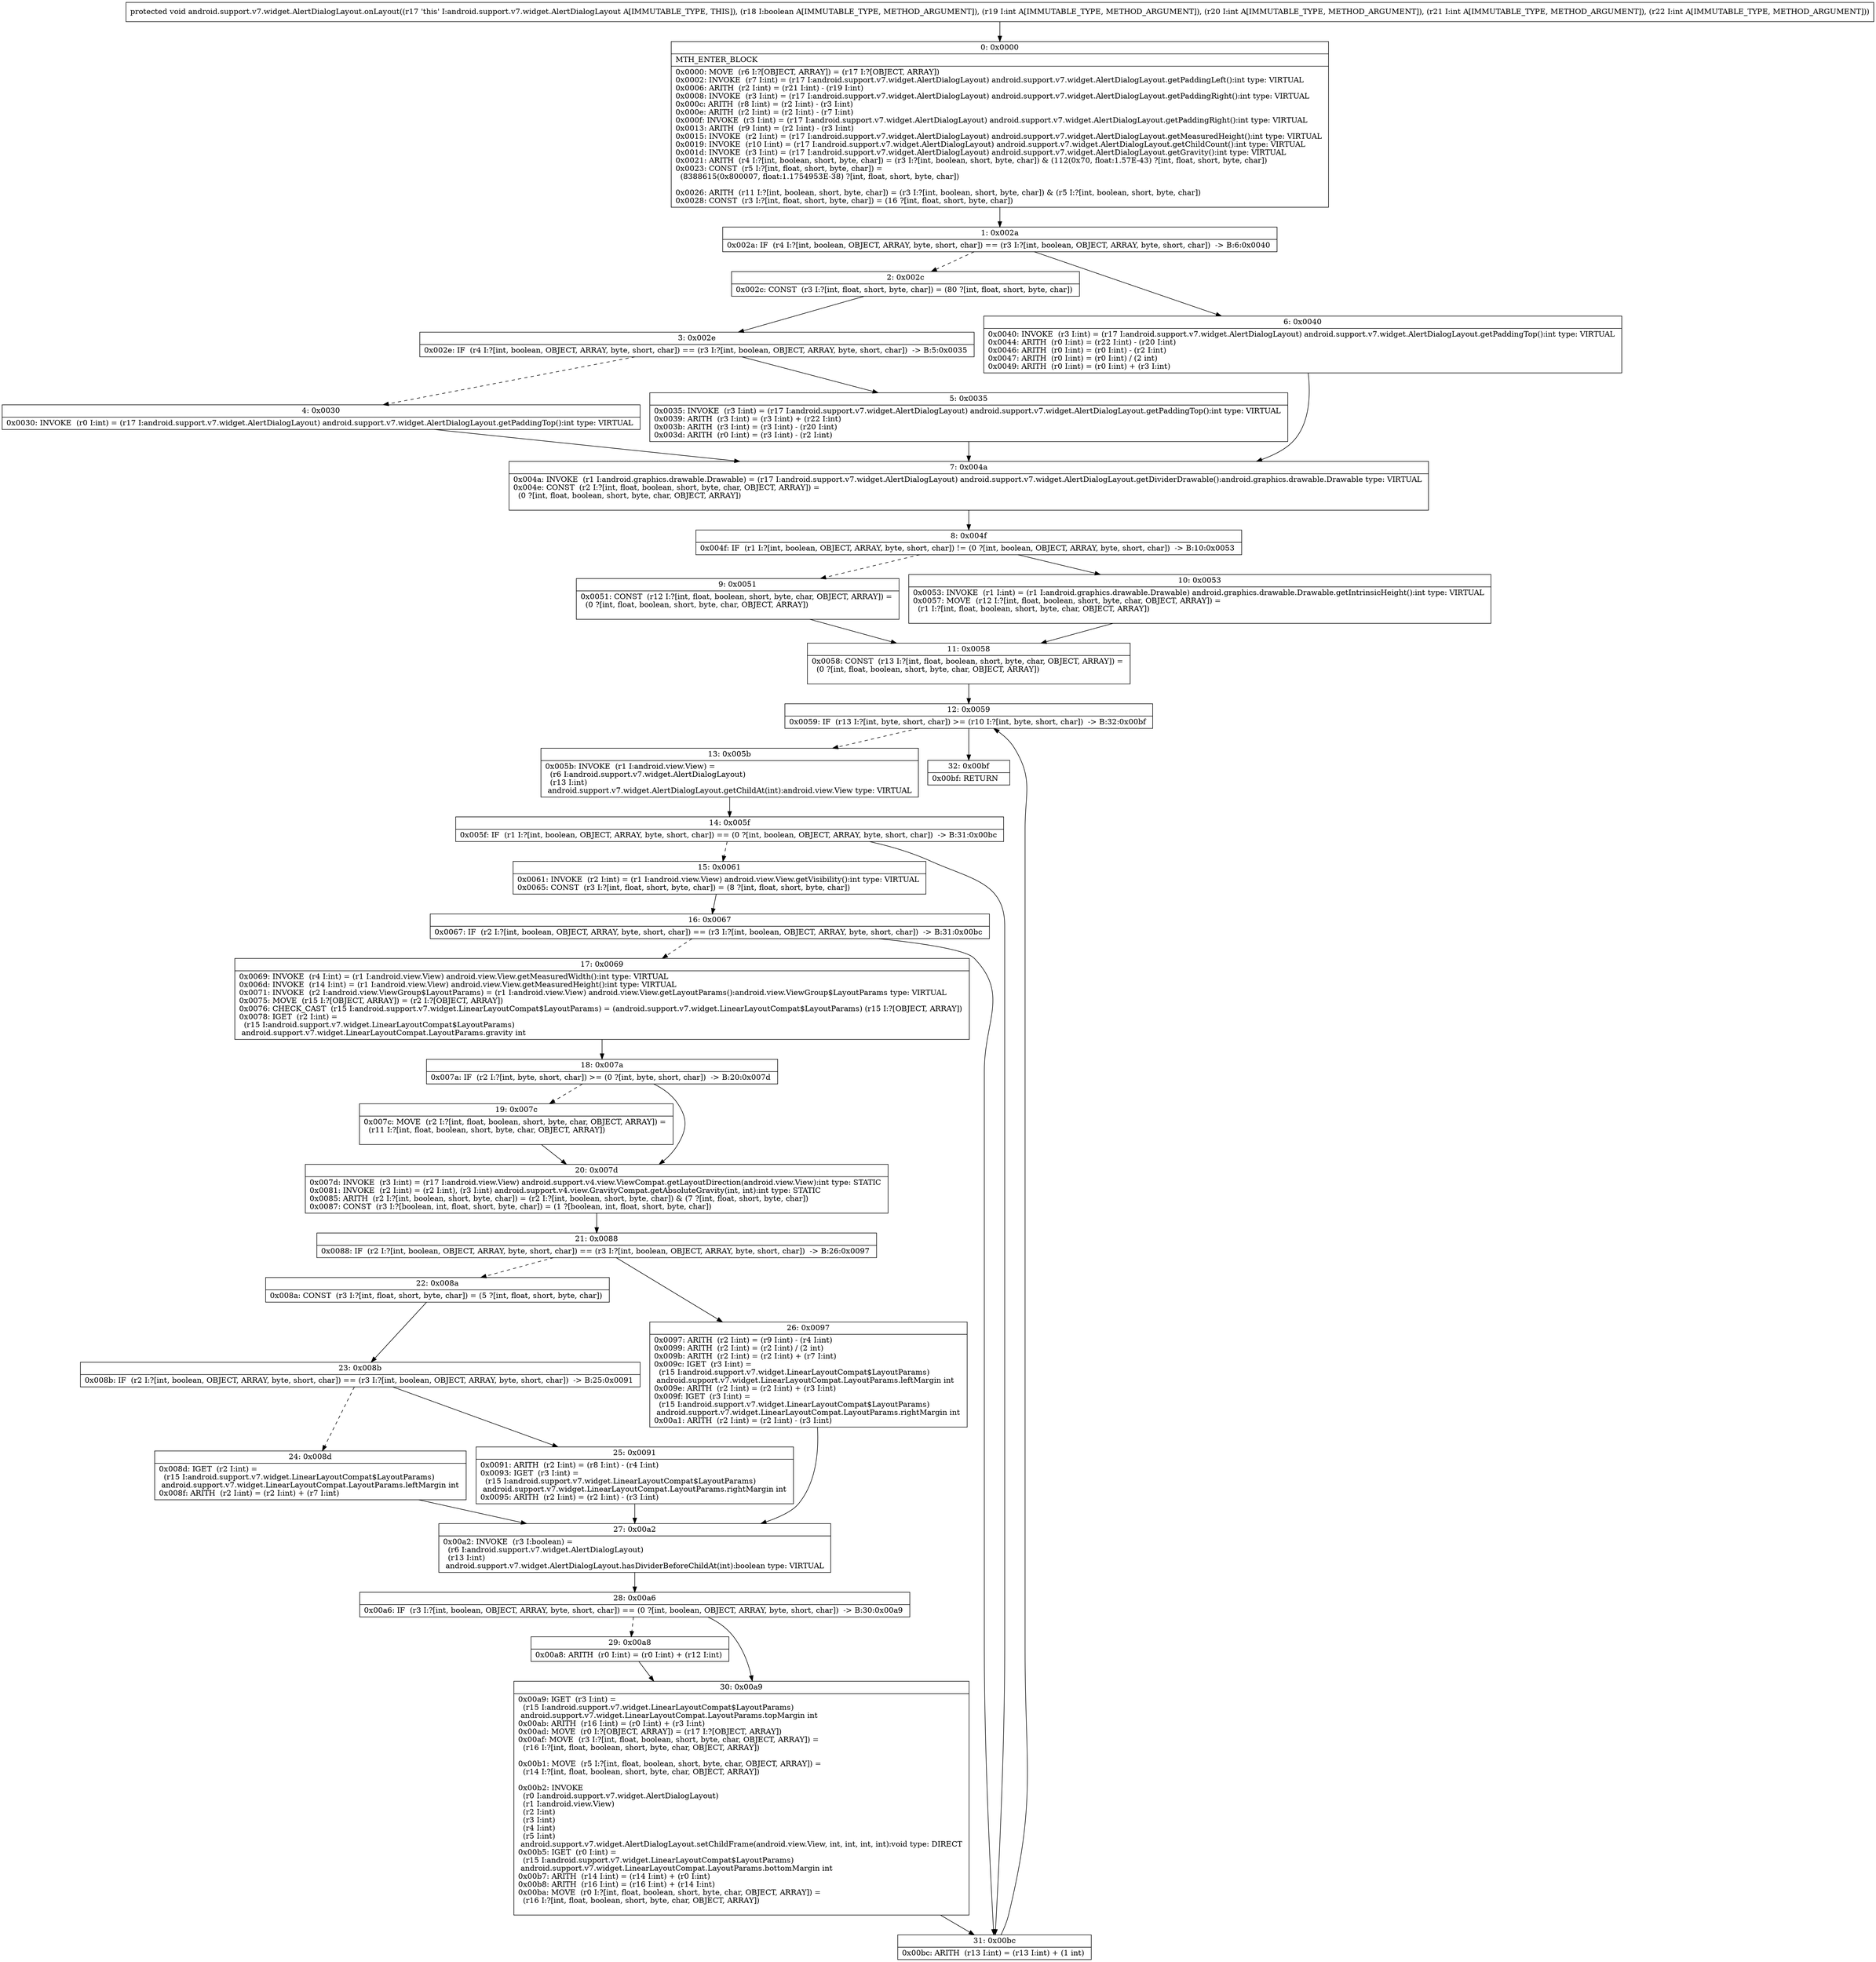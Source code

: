 digraph "CFG forandroid.support.v7.widget.AlertDialogLayout.onLayout(ZIIII)V" {
Node_0 [shape=record,label="{0\:\ 0x0000|MTH_ENTER_BLOCK\l|0x0000: MOVE  (r6 I:?[OBJECT, ARRAY]) = (r17 I:?[OBJECT, ARRAY]) \l0x0002: INVOKE  (r7 I:int) = (r17 I:android.support.v7.widget.AlertDialogLayout) android.support.v7.widget.AlertDialogLayout.getPaddingLeft():int type: VIRTUAL \l0x0006: ARITH  (r2 I:int) = (r21 I:int) \- (r19 I:int) \l0x0008: INVOKE  (r3 I:int) = (r17 I:android.support.v7.widget.AlertDialogLayout) android.support.v7.widget.AlertDialogLayout.getPaddingRight():int type: VIRTUAL \l0x000c: ARITH  (r8 I:int) = (r2 I:int) \- (r3 I:int) \l0x000e: ARITH  (r2 I:int) = (r2 I:int) \- (r7 I:int) \l0x000f: INVOKE  (r3 I:int) = (r17 I:android.support.v7.widget.AlertDialogLayout) android.support.v7.widget.AlertDialogLayout.getPaddingRight():int type: VIRTUAL \l0x0013: ARITH  (r9 I:int) = (r2 I:int) \- (r3 I:int) \l0x0015: INVOKE  (r2 I:int) = (r17 I:android.support.v7.widget.AlertDialogLayout) android.support.v7.widget.AlertDialogLayout.getMeasuredHeight():int type: VIRTUAL \l0x0019: INVOKE  (r10 I:int) = (r17 I:android.support.v7.widget.AlertDialogLayout) android.support.v7.widget.AlertDialogLayout.getChildCount():int type: VIRTUAL \l0x001d: INVOKE  (r3 I:int) = (r17 I:android.support.v7.widget.AlertDialogLayout) android.support.v7.widget.AlertDialogLayout.getGravity():int type: VIRTUAL \l0x0021: ARITH  (r4 I:?[int, boolean, short, byte, char]) = (r3 I:?[int, boolean, short, byte, char]) & (112(0x70, float:1.57E\-43) ?[int, float, short, byte, char]) \l0x0023: CONST  (r5 I:?[int, float, short, byte, char]) = \l  (8388615(0x800007, float:1.1754953E\-38) ?[int, float, short, byte, char])\l \l0x0026: ARITH  (r11 I:?[int, boolean, short, byte, char]) = (r3 I:?[int, boolean, short, byte, char]) & (r5 I:?[int, boolean, short, byte, char]) \l0x0028: CONST  (r3 I:?[int, float, short, byte, char]) = (16 ?[int, float, short, byte, char]) \l}"];
Node_1 [shape=record,label="{1\:\ 0x002a|0x002a: IF  (r4 I:?[int, boolean, OBJECT, ARRAY, byte, short, char]) == (r3 I:?[int, boolean, OBJECT, ARRAY, byte, short, char])  \-\> B:6:0x0040 \l}"];
Node_2 [shape=record,label="{2\:\ 0x002c|0x002c: CONST  (r3 I:?[int, float, short, byte, char]) = (80 ?[int, float, short, byte, char]) \l}"];
Node_3 [shape=record,label="{3\:\ 0x002e|0x002e: IF  (r4 I:?[int, boolean, OBJECT, ARRAY, byte, short, char]) == (r3 I:?[int, boolean, OBJECT, ARRAY, byte, short, char])  \-\> B:5:0x0035 \l}"];
Node_4 [shape=record,label="{4\:\ 0x0030|0x0030: INVOKE  (r0 I:int) = (r17 I:android.support.v7.widget.AlertDialogLayout) android.support.v7.widget.AlertDialogLayout.getPaddingTop():int type: VIRTUAL \l}"];
Node_5 [shape=record,label="{5\:\ 0x0035|0x0035: INVOKE  (r3 I:int) = (r17 I:android.support.v7.widget.AlertDialogLayout) android.support.v7.widget.AlertDialogLayout.getPaddingTop():int type: VIRTUAL \l0x0039: ARITH  (r3 I:int) = (r3 I:int) + (r22 I:int) \l0x003b: ARITH  (r3 I:int) = (r3 I:int) \- (r20 I:int) \l0x003d: ARITH  (r0 I:int) = (r3 I:int) \- (r2 I:int) \l}"];
Node_6 [shape=record,label="{6\:\ 0x0040|0x0040: INVOKE  (r3 I:int) = (r17 I:android.support.v7.widget.AlertDialogLayout) android.support.v7.widget.AlertDialogLayout.getPaddingTop():int type: VIRTUAL \l0x0044: ARITH  (r0 I:int) = (r22 I:int) \- (r20 I:int) \l0x0046: ARITH  (r0 I:int) = (r0 I:int) \- (r2 I:int) \l0x0047: ARITH  (r0 I:int) = (r0 I:int) \/ (2 int) \l0x0049: ARITH  (r0 I:int) = (r0 I:int) + (r3 I:int) \l}"];
Node_7 [shape=record,label="{7\:\ 0x004a|0x004a: INVOKE  (r1 I:android.graphics.drawable.Drawable) = (r17 I:android.support.v7.widget.AlertDialogLayout) android.support.v7.widget.AlertDialogLayout.getDividerDrawable():android.graphics.drawable.Drawable type: VIRTUAL \l0x004e: CONST  (r2 I:?[int, float, boolean, short, byte, char, OBJECT, ARRAY]) = \l  (0 ?[int, float, boolean, short, byte, char, OBJECT, ARRAY])\l \l}"];
Node_8 [shape=record,label="{8\:\ 0x004f|0x004f: IF  (r1 I:?[int, boolean, OBJECT, ARRAY, byte, short, char]) != (0 ?[int, boolean, OBJECT, ARRAY, byte, short, char])  \-\> B:10:0x0053 \l}"];
Node_9 [shape=record,label="{9\:\ 0x0051|0x0051: CONST  (r12 I:?[int, float, boolean, short, byte, char, OBJECT, ARRAY]) = \l  (0 ?[int, float, boolean, short, byte, char, OBJECT, ARRAY])\l \l}"];
Node_10 [shape=record,label="{10\:\ 0x0053|0x0053: INVOKE  (r1 I:int) = (r1 I:android.graphics.drawable.Drawable) android.graphics.drawable.Drawable.getIntrinsicHeight():int type: VIRTUAL \l0x0057: MOVE  (r12 I:?[int, float, boolean, short, byte, char, OBJECT, ARRAY]) = \l  (r1 I:?[int, float, boolean, short, byte, char, OBJECT, ARRAY])\l \l}"];
Node_11 [shape=record,label="{11\:\ 0x0058|0x0058: CONST  (r13 I:?[int, float, boolean, short, byte, char, OBJECT, ARRAY]) = \l  (0 ?[int, float, boolean, short, byte, char, OBJECT, ARRAY])\l \l}"];
Node_12 [shape=record,label="{12\:\ 0x0059|0x0059: IF  (r13 I:?[int, byte, short, char]) \>= (r10 I:?[int, byte, short, char])  \-\> B:32:0x00bf \l}"];
Node_13 [shape=record,label="{13\:\ 0x005b|0x005b: INVOKE  (r1 I:android.view.View) = \l  (r6 I:android.support.v7.widget.AlertDialogLayout)\l  (r13 I:int)\l android.support.v7.widget.AlertDialogLayout.getChildAt(int):android.view.View type: VIRTUAL \l}"];
Node_14 [shape=record,label="{14\:\ 0x005f|0x005f: IF  (r1 I:?[int, boolean, OBJECT, ARRAY, byte, short, char]) == (0 ?[int, boolean, OBJECT, ARRAY, byte, short, char])  \-\> B:31:0x00bc \l}"];
Node_15 [shape=record,label="{15\:\ 0x0061|0x0061: INVOKE  (r2 I:int) = (r1 I:android.view.View) android.view.View.getVisibility():int type: VIRTUAL \l0x0065: CONST  (r3 I:?[int, float, short, byte, char]) = (8 ?[int, float, short, byte, char]) \l}"];
Node_16 [shape=record,label="{16\:\ 0x0067|0x0067: IF  (r2 I:?[int, boolean, OBJECT, ARRAY, byte, short, char]) == (r3 I:?[int, boolean, OBJECT, ARRAY, byte, short, char])  \-\> B:31:0x00bc \l}"];
Node_17 [shape=record,label="{17\:\ 0x0069|0x0069: INVOKE  (r4 I:int) = (r1 I:android.view.View) android.view.View.getMeasuredWidth():int type: VIRTUAL \l0x006d: INVOKE  (r14 I:int) = (r1 I:android.view.View) android.view.View.getMeasuredHeight():int type: VIRTUAL \l0x0071: INVOKE  (r2 I:android.view.ViewGroup$LayoutParams) = (r1 I:android.view.View) android.view.View.getLayoutParams():android.view.ViewGroup$LayoutParams type: VIRTUAL \l0x0075: MOVE  (r15 I:?[OBJECT, ARRAY]) = (r2 I:?[OBJECT, ARRAY]) \l0x0076: CHECK_CAST  (r15 I:android.support.v7.widget.LinearLayoutCompat$LayoutParams) = (android.support.v7.widget.LinearLayoutCompat$LayoutParams) (r15 I:?[OBJECT, ARRAY]) \l0x0078: IGET  (r2 I:int) = \l  (r15 I:android.support.v7.widget.LinearLayoutCompat$LayoutParams)\l android.support.v7.widget.LinearLayoutCompat.LayoutParams.gravity int \l}"];
Node_18 [shape=record,label="{18\:\ 0x007a|0x007a: IF  (r2 I:?[int, byte, short, char]) \>= (0 ?[int, byte, short, char])  \-\> B:20:0x007d \l}"];
Node_19 [shape=record,label="{19\:\ 0x007c|0x007c: MOVE  (r2 I:?[int, float, boolean, short, byte, char, OBJECT, ARRAY]) = \l  (r11 I:?[int, float, boolean, short, byte, char, OBJECT, ARRAY])\l \l}"];
Node_20 [shape=record,label="{20\:\ 0x007d|0x007d: INVOKE  (r3 I:int) = (r17 I:android.view.View) android.support.v4.view.ViewCompat.getLayoutDirection(android.view.View):int type: STATIC \l0x0081: INVOKE  (r2 I:int) = (r2 I:int), (r3 I:int) android.support.v4.view.GravityCompat.getAbsoluteGravity(int, int):int type: STATIC \l0x0085: ARITH  (r2 I:?[int, boolean, short, byte, char]) = (r2 I:?[int, boolean, short, byte, char]) & (7 ?[int, float, short, byte, char]) \l0x0087: CONST  (r3 I:?[boolean, int, float, short, byte, char]) = (1 ?[boolean, int, float, short, byte, char]) \l}"];
Node_21 [shape=record,label="{21\:\ 0x0088|0x0088: IF  (r2 I:?[int, boolean, OBJECT, ARRAY, byte, short, char]) == (r3 I:?[int, boolean, OBJECT, ARRAY, byte, short, char])  \-\> B:26:0x0097 \l}"];
Node_22 [shape=record,label="{22\:\ 0x008a|0x008a: CONST  (r3 I:?[int, float, short, byte, char]) = (5 ?[int, float, short, byte, char]) \l}"];
Node_23 [shape=record,label="{23\:\ 0x008b|0x008b: IF  (r2 I:?[int, boolean, OBJECT, ARRAY, byte, short, char]) == (r3 I:?[int, boolean, OBJECT, ARRAY, byte, short, char])  \-\> B:25:0x0091 \l}"];
Node_24 [shape=record,label="{24\:\ 0x008d|0x008d: IGET  (r2 I:int) = \l  (r15 I:android.support.v7.widget.LinearLayoutCompat$LayoutParams)\l android.support.v7.widget.LinearLayoutCompat.LayoutParams.leftMargin int \l0x008f: ARITH  (r2 I:int) = (r2 I:int) + (r7 I:int) \l}"];
Node_25 [shape=record,label="{25\:\ 0x0091|0x0091: ARITH  (r2 I:int) = (r8 I:int) \- (r4 I:int) \l0x0093: IGET  (r3 I:int) = \l  (r15 I:android.support.v7.widget.LinearLayoutCompat$LayoutParams)\l android.support.v7.widget.LinearLayoutCompat.LayoutParams.rightMargin int \l0x0095: ARITH  (r2 I:int) = (r2 I:int) \- (r3 I:int) \l}"];
Node_26 [shape=record,label="{26\:\ 0x0097|0x0097: ARITH  (r2 I:int) = (r9 I:int) \- (r4 I:int) \l0x0099: ARITH  (r2 I:int) = (r2 I:int) \/ (2 int) \l0x009b: ARITH  (r2 I:int) = (r2 I:int) + (r7 I:int) \l0x009c: IGET  (r3 I:int) = \l  (r15 I:android.support.v7.widget.LinearLayoutCompat$LayoutParams)\l android.support.v7.widget.LinearLayoutCompat.LayoutParams.leftMargin int \l0x009e: ARITH  (r2 I:int) = (r2 I:int) + (r3 I:int) \l0x009f: IGET  (r3 I:int) = \l  (r15 I:android.support.v7.widget.LinearLayoutCompat$LayoutParams)\l android.support.v7.widget.LinearLayoutCompat.LayoutParams.rightMargin int \l0x00a1: ARITH  (r2 I:int) = (r2 I:int) \- (r3 I:int) \l}"];
Node_27 [shape=record,label="{27\:\ 0x00a2|0x00a2: INVOKE  (r3 I:boolean) = \l  (r6 I:android.support.v7.widget.AlertDialogLayout)\l  (r13 I:int)\l android.support.v7.widget.AlertDialogLayout.hasDividerBeforeChildAt(int):boolean type: VIRTUAL \l}"];
Node_28 [shape=record,label="{28\:\ 0x00a6|0x00a6: IF  (r3 I:?[int, boolean, OBJECT, ARRAY, byte, short, char]) == (0 ?[int, boolean, OBJECT, ARRAY, byte, short, char])  \-\> B:30:0x00a9 \l}"];
Node_29 [shape=record,label="{29\:\ 0x00a8|0x00a8: ARITH  (r0 I:int) = (r0 I:int) + (r12 I:int) \l}"];
Node_30 [shape=record,label="{30\:\ 0x00a9|0x00a9: IGET  (r3 I:int) = \l  (r15 I:android.support.v7.widget.LinearLayoutCompat$LayoutParams)\l android.support.v7.widget.LinearLayoutCompat.LayoutParams.topMargin int \l0x00ab: ARITH  (r16 I:int) = (r0 I:int) + (r3 I:int) \l0x00ad: MOVE  (r0 I:?[OBJECT, ARRAY]) = (r17 I:?[OBJECT, ARRAY]) \l0x00af: MOVE  (r3 I:?[int, float, boolean, short, byte, char, OBJECT, ARRAY]) = \l  (r16 I:?[int, float, boolean, short, byte, char, OBJECT, ARRAY])\l \l0x00b1: MOVE  (r5 I:?[int, float, boolean, short, byte, char, OBJECT, ARRAY]) = \l  (r14 I:?[int, float, boolean, short, byte, char, OBJECT, ARRAY])\l \l0x00b2: INVOKE  \l  (r0 I:android.support.v7.widget.AlertDialogLayout)\l  (r1 I:android.view.View)\l  (r2 I:int)\l  (r3 I:int)\l  (r4 I:int)\l  (r5 I:int)\l android.support.v7.widget.AlertDialogLayout.setChildFrame(android.view.View, int, int, int, int):void type: DIRECT \l0x00b5: IGET  (r0 I:int) = \l  (r15 I:android.support.v7.widget.LinearLayoutCompat$LayoutParams)\l android.support.v7.widget.LinearLayoutCompat.LayoutParams.bottomMargin int \l0x00b7: ARITH  (r14 I:int) = (r14 I:int) + (r0 I:int) \l0x00b8: ARITH  (r16 I:int) = (r16 I:int) + (r14 I:int) \l0x00ba: MOVE  (r0 I:?[int, float, boolean, short, byte, char, OBJECT, ARRAY]) = \l  (r16 I:?[int, float, boolean, short, byte, char, OBJECT, ARRAY])\l \l}"];
Node_31 [shape=record,label="{31\:\ 0x00bc|0x00bc: ARITH  (r13 I:int) = (r13 I:int) + (1 int) \l}"];
Node_32 [shape=record,label="{32\:\ 0x00bf|0x00bf: RETURN   \l}"];
MethodNode[shape=record,label="{protected void android.support.v7.widget.AlertDialogLayout.onLayout((r17 'this' I:android.support.v7.widget.AlertDialogLayout A[IMMUTABLE_TYPE, THIS]), (r18 I:boolean A[IMMUTABLE_TYPE, METHOD_ARGUMENT]), (r19 I:int A[IMMUTABLE_TYPE, METHOD_ARGUMENT]), (r20 I:int A[IMMUTABLE_TYPE, METHOD_ARGUMENT]), (r21 I:int A[IMMUTABLE_TYPE, METHOD_ARGUMENT]), (r22 I:int A[IMMUTABLE_TYPE, METHOD_ARGUMENT])) }"];
MethodNode -> Node_0;
Node_0 -> Node_1;
Node_1 -> Node_2[style=dashed];
Node_1 -> Node_6;
Node_2 -> Node_3;
Node_3 -> Node_4[style=dashed];
Node_3 -> Node_5;
Node_4 -> Node_7;
Node_5 -> Node_7;
Node_6 -> Node_7;
Node_7 -> Node_8;
Node_8 -> Node_9[style=dashed];
Node_8 -> Node_10;
Node_9 -> Node_11;
Node_10 -> Node_11;
Node_11 -> Node_12;
Node_12 -> Node_13[style=dashed];
Node_12 -> Node_32;
Node_13 -> Node_14;
Node_14 -> Node_15[style=dashed];
Node_14 -> Node_31;
Node_15 -> Node_16;
Node_16 -> Node_17[style=dashed];
Node_16 -> Node_31;
Node_17 -> Node_18;
Node_18 -> Node_19[style=dashed];
Node_18 -> Node_20;
Node_19 -> Node_20;
Node_20 -> Node_21;
Node_21 -> Node_22[style=dashed];
Node_21 -> Node_26;
Node_22 -> Node_23;
Node_23 -> Node_24[style=dashed];
Node_23 -> Node_25;
Node_24 -> Node_27;
Node_25 -> Node_27;
Node_26 -> Node_27;
Node_27 -> Node_28;
Node_28 -> Node_29[style=dashed];
Node_28 -> Node_30;
Node_29 -> Node_30;
Node_30 -> Node_31;
Node_31 -> Node_12;
}

